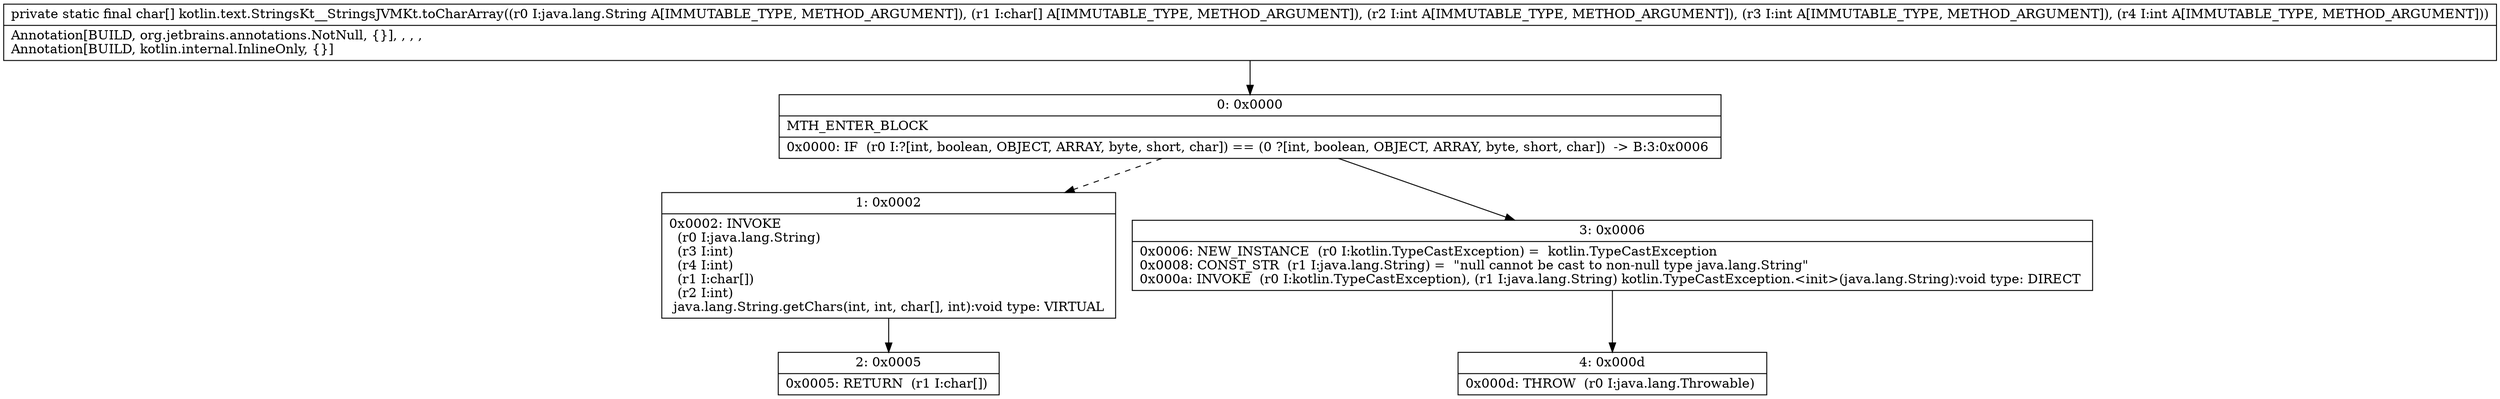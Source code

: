 digraph "CFG forkotlin.text.StringsKt__StringsJVMKt.toCharArray(Ljava\/lang\/String;[CIII)[C" {
Node_0 [shape=record,label="{0\:\ 0x0000|MTH_ENTER_BLOCK\l|0x0000: IF  (r0 I:?[int, boolean, OBJECT, ARRAY, byte, short, char]) == (0 ?[int, boolean, OBJECT, ARRAY, byte, short, char])  \-\> B:3:0x0006 \l}"];
Node_1 [shape=record,label="{1\:\ 0x0002|0x0002: INVOKE  \l  (r0 I:java.lang.String)\l  (r3 I:int)\l  (r4 I:int)\l  (r1 I:char[])\l  (r2 I:int)\l java.lang.String.getChars(int, int, char[], int):void type: VIRTUAL \l}"];
Node_2 [shape=record,label="{2\:\ 0x0005|0x0005: RETURN  (r1 I:char[]) \l}"];
Node_3 [shape=record,label="{3\:\ 0x0006|0x0006: NEW_INSTANCE  (r0 I:kotlin.TypeCastException) =  kotlin.TypeCastException \l0x0008: CONST_STR  (r1 I:java.lang.String) =  \"null cannot be cast to non\-null type java.lang.String\" \l0x000a: INVOKE  (r0 I:kotlin.TypeCastException), (r1 I:java.lang.String) kotlin.TypeCastException.\<init\>(java.lang.String):void type: DIRECT \l}"];
Node_4 [shape=record,label="{4\:\ 0x000d|0x000d: THROW  (r0 I:java.lang.Throwable) \l}"];
MethodNode[shape=record,label="{private static final char[] kotlin.text.StringsKt__StringsJVMKt.toCharArray((r0 I:java.lang.String A[IMMUTABLE_TYPE, METHOD_ARGUMENT]), (r1 I:char[] A[IMMUTABLE_TYPE, METHOD_ARGUMENT]), (r2 I:int A[IMMUTABLE_TYPE, METHOD_ARGUMENT]), (r3 I:int A[IMMUTABLE_TYPE, METHOD_ARGUMENT]), (r4 I:int A[IMMUTABLE_TYPE, METHOD_ARGUMENT]))  | Annotation[BUILD, org.jetbrains.annotations.NotNull, \{\}], , , , \lAnnotation[BUILD, kotlin.internal.InlineOnly, \{\}]\l}"];
MethodNode -> Node_0;
Node_0 -> Node_1[style=dashed];
Node_0 -> Node_3;
Node_1 -> Node_2;
Node_3 -> Node_4;
}

